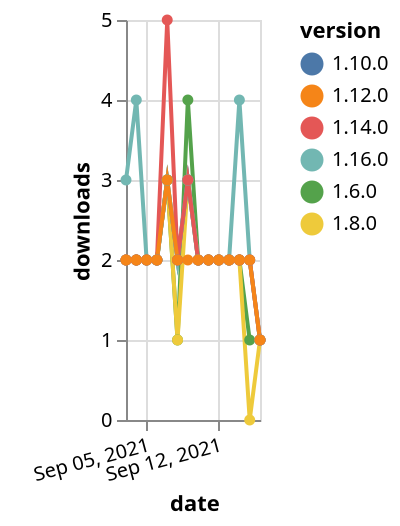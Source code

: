 {"$schema": "https://vega.github.io/schema/vega-lite/v5.json", "description": "A simple bar chart with embedded data.", "data": {"values": [{"date": "2021-09-03", "total": 2044, "delta": 2, "version": "1.6.0"}, {"date": "2021-09-04", "total": 2046, "delta": 2, "version": "1.6.0"}, {"date": "2021-09-05", "total": 2048, "delta": 2, "version": "1.6.0"}, {"date": "2021-09-06", "total": 2050, "delta": 2, "version": "1.6.0"}, {"date": "2021-09-07", "total": 2053, "delta": 3, "version": "1.6.0"}, {"date": "2021-09-08", "total": 2054, "delta": 1, "version": "1.6.0"}, {"date": "2021-09-09", "total": 2058, "delta": 4, "version": "1.6.0"}, {"date": "2021-09-10", "total": 2060, "delta": 2, "version": "1.6.0"}, {"date": "2021-09-11", "total": 2062, "delta": 2, "version": "1.6.0"}, {"date": "2021-09-12", "total": 2064, "delta": 2, "version": "1.6.0"}, {"date": "2021-09-13", "total": 2066, "delta": 2, "version": "1.6.0"}, {"date": "2021-09-14", "total": 2068, "delta": 2, "version": "1.6.0"}, {"date": "2021-09-15", "total": 2069, "delta": 1, "version": "1.6.0"}, {"date": "2021-09-16", "total": 2070, "delta": 1, "version": "1.6.0"}, {"date": "2021-09-03", "total": 1621, "delta": 2, "version": "1.8.0"}, {"date": "2021-09-04", "total": 1623, "delta": 2, "version": "1.8.0"}, {"date": "2021-09-05", "total": 1625, "delta": 2, "version": "1.8.0"}, {"date": "2021-09-06", "total": 1627, "delta": 2, "version": "1.8.0"}, {"date": "2021-09-07", "total": 1630, "delta": 3, "version": "1.8.0"}, {"date": "2021-09-08", "total": 1631, "delta": 1, "version": "1.8.0"}, {"date": "2021-09-09", "total": 1634, "delta": 3, "version": "1.8.0"}, {"date": "2021-09-10", "total": 1636, "delta": 2, "version": "1.8.0"}, {"date": "2021-09-11", "total": 1638, "delta": 2, "version": "1.8.0"}, {"date": "2021-09-12", "total": 1640, "delta": 2, "version": "1.8.0"}, {"date": "2021-09-13", "total": 1642, "delta": 2, "version": "1.8.0"}, {"date": "2021-09-14", "total": 1644, "delta": 2, "version": "1.8.0"}, {"date": "2021-09-15", "total": 1644, "delta": 0, "version": "1.8.0"}, {"date": "2021-09-16", "total": 1645, "delta": 1, "version": "1.8.0"}, {"date": "2021-09-03", "total": 1463, "delta": 2, "version": "1.10.0"}, {"date": "2021-09-04", "total": 1465, "delta": 2, "version": "1.10.0"}, {"date": "2021-09-05", "total": 1467, "delta": 2, "version": "1.10.0"}, {"date": "2021-09-06", "total": 1469, "delta": 2, "version": "1.10.0"}, {"date": "2021-09-07", "total": 1472, "delta": 3, "version": "1.10.0"}, {"date": "2021-09-08", "total": 1474, "delta": 2, "version": "1.10.0"}, {"date": "2021-09-09", "total": 1477, "delta": 3, "version": "1.10.0"}, {"date": "2021-09-10", "total": 1479, "delta": 2, "version": "1.10.0"}, {"date": "2021-09-11", "total": 1481, "delta": 2, "version": "1.10.0"}, {"date": "2021-09-12", "total": 1483, "delta": 2, "version": "1.10.0"}, {"date": "2021-09-13", "total": 1485, "delta": 2, "version": "1.10.0"}, {"date": "2021-09-14", "total": 1487, "delta": 2, "version": "1.10.0"}, {"date": "2021-09-15", "total": 1489, "delta": 2, "version": "1.10.0"}, {"date": "2021-09-16", "total": 1490, "delta": 1, "version": "1.10.0"}, {"date": "2021-09-03", "total": 232, "delta": 3, "version": "1.16.0"}, {"date": "2021-09-04", "total": 236, "delta": 4, "version": "1.16.0"}, {"date": "2021-09-05", "total": 238, "delta": 2, "version": "1.16.0"}, {"date": "2021-09-06", "total": 240, "delta": 2, "version": "1.16.0"}, {"date": "2021-09-07", "total": 243, "delta": 3, "version": "1.16.0"}, {"date": "2021-09-08", "total": 245, "delta": 2, "version": "1.16.0"}, {"date": "2021-09-09", "total": 248, "delta": 3, "version": "1.16.0"}, {"date": "2021-09-10", "total": 250, "delta": 2, "version": "1.16.0"}, {"date": "2021-09-11", "total": 252, "delta": 2, "version": "1.16.0"}, {"date": "2021-09-12", "total": 254, "delta": 2, "version": "1.16.0"}, {"date": "2021-09-13", "total": 256, "delta": 2, "version": "1.16.0"}, {"date": "2021-09-14", "total": 260, "delta": 4, "version": "1.16.0"}, {"date": "2021-09-15", "total": 262, "delta": 2, "version": "1.16.0"}, {"date": "2021-09-16", "total": 263, "delta": 1, "version": "1.16.0"}, {"date": "2021-09-03", "total": 762, "delta": 2, "version": "1.14.0"}, {"date": "2021-09-04", "total": 764, "delta": 2, "version": "1.14.0"}, {"date": "2021-09-05", "total": 766, "delta": 2, "version": "1.14.0"}, {"date": "2021-09-06", "total": 768, "delta": 2, "version": "1.14.0"}, {"date": "2021-09-07", "total": 773, "delta": 5, "version": "1.14.0"}, {"date": "2021-09-08", "total": 775, "delta": 2, "version": "1.14.0"}, {"date": "2021-09-09", "total": 778, "delta": 3, "version": "1.14.0"}, {"date": "2021-09-10", "total": 780, "delta": 2, "version": "1.14.0"}, {"date": "2021-09-11", "total": 782, "delta": 2, "version": "1.14.0"}, {"date": "2021-09-12", "total": 784, "delta": 2, "version": "1.14.0"}, {"date": "2021-09-13", "total": 786, "delta": 2, "version": "1.14.0"}, {"date": "2021-09-14", "total": 788, "delta": 2, "version": "1.14.0"}, {"date": "2021-09-15", "total": 790, "delta": 2, "version": "1.14.0"}, {"date": "2021-09-16", "total": 791, "delta": 1, "version": "1.14.0"}, {"date": "2021-09-03", "total": 977, "delta": 2, "version": "1.12.0"}, {"date": "2021-09-04", "total": 979, "delta": 2, "version": "1.12.0"}, {"date": "2021-09-05", "total": 981, "delta": 2, "version": "1.12.0"}, {"date": "2021-09-06", "total": 983, "delta": 2, "version": "1.12.0"}, {"date": "2021-09-07", "total": 986, "delta": 3, "version": "1.12.0"}, {"date": "2021-09-08", "total": 988, "delta": 2, "version": "1.12.0"}, {"date": "2021-09-09", "total": 990, "delta": 2, "version": "1.12.0"}, {"date": "2021-09-10", "total": 992, "delta": 2, "version": "1.12.0"}, {"date": "2021-09-11", "total": 994, "delta": 2, "version": "1.12.0"}, {"date": "2021-09-12", "total": 996, "delta": 2, "version": "1.12.0"}, {"date": "2021-09-13", "total": 998, "delta": 2, "version": "1.12.0"}, {"date": "2021-09-14", "total": 1000, "delta": 2, "version": "1.12.0"}, {"date": "2021-09-15", "total": 1002, "delta": 2, "version": "1.12.0"}, {"date": "2021-09-16", "total": 1003, "delta": 1, "version": "1.12.0"}]}, "width": "container", "mark": {"type": "line", "point": {"filled": true}}, "encoding": {"x": {"field": "date", "type": "temporal", "timeUnit": "yearmonthdate", "title": "date", "axis": {"labelAngle": -15}}, "y": {"field": "delta", "type": "quantitative", "title": "downloads"}, "color": {"field": "version", "type": "nominal"}, "tooltip": {"field": "delta"}}}